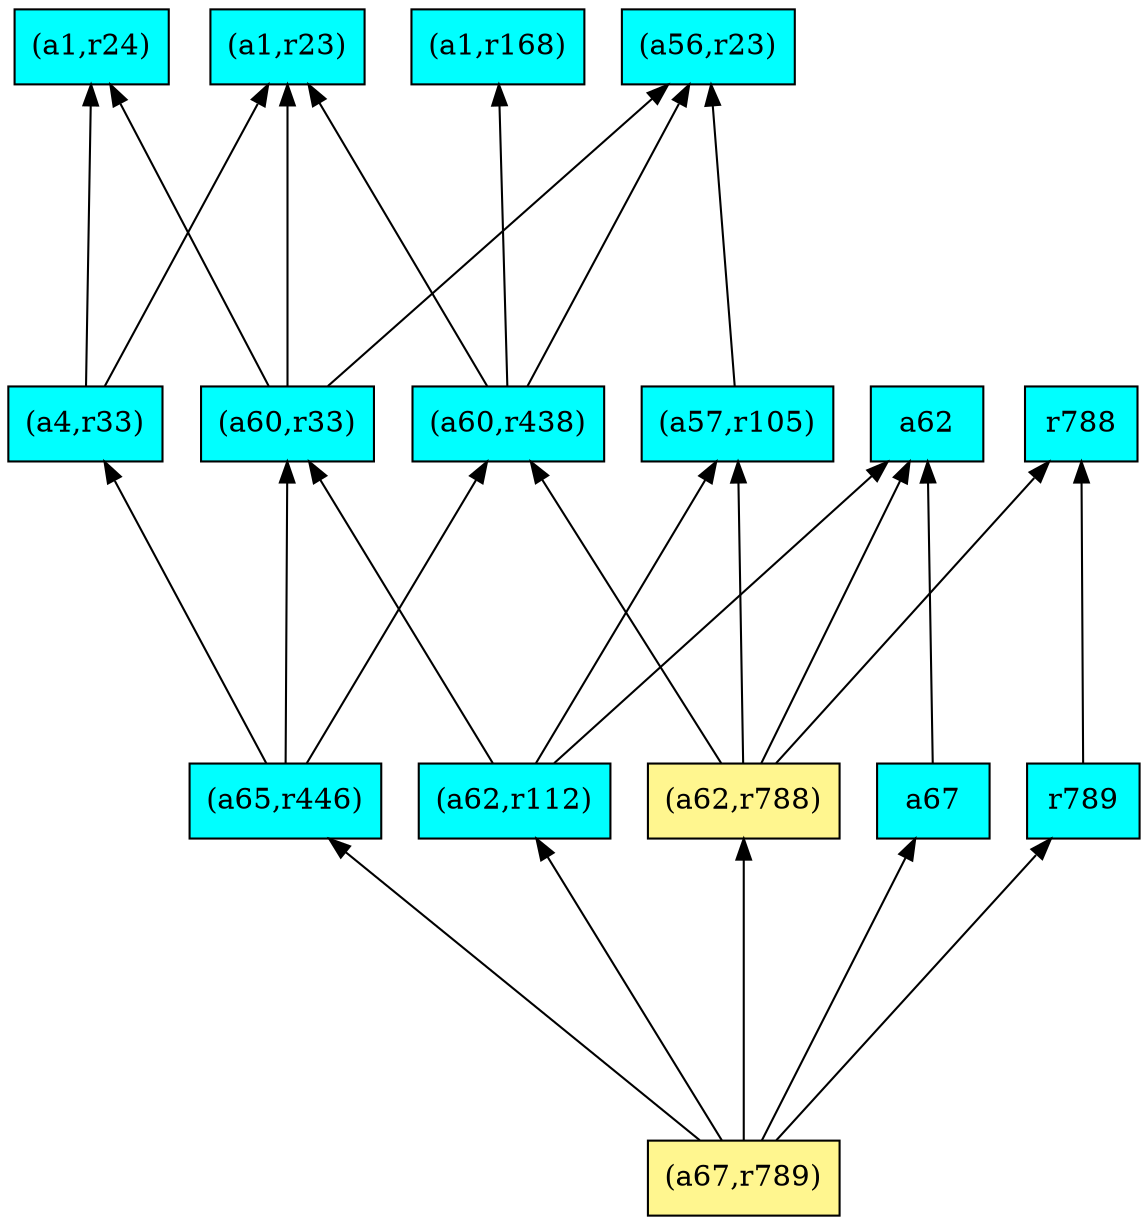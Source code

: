 digraph G {
rankdir=BT;ranksep="2.0";
"(a56,r23)" [shape=record,fillcolor=cyan,style=filled,label="{(a56,r23)}"];
"(a4,r33)" [shape=record,fillcolor=cyan,style=filled,label="{(a4,r33)}"];
"(a60,r438)" [shape=record,fillcolor=cyan,style=filled,label="{(a60,r438)}"];
"(a1,r168)" [shape=record,fillcolor=cyan,style=filled,label="{(a1,r168)}"];
"r789" [shape=record,fillcolor=cyan,style=filled,label="{r789}"];
"a67" [shape=record,fillcolor=cyan,style=filled,label="{a67}"];
"a62" [shape=record,fillcolor=cyan,style=filled,label="{a62}"];
"(a57,r105)" [shape=record,fillcolor=cyan,style=filled,label="{(a57,r105)}"];
"(a1,r23)" [shape=record,fillcolor=cyan,style=filled,label="{(a1,r23)}"];
"(a1,r24)" [shape=record,fillcolor=cyan,style=filled,label="{(a1,r24)}"];
"(a62,r112)" [shape=record,fillcolor=cyan,style=filled,label="{(a62,r112)}"];
"(a62,r788)" [shape=record,fillcolor=khaki1,style=filled,label="{(a62,r788)}"];
"(a60,r33)" [shape=record,fillcolor=cyan,style=filled,label="{(a60,r33)}"];
"(a65,r446)" [shape=record,fillcolor=cyan,style=filled,label="{(a65,r446)}"];
"r788" [shape=record,fillcolor=cyan,style=filled,label="{r788}"];
"(a67,r789)" [shape=record,fillcolor=khaki1,style=filled,label="{(a67,r789)}"];
"(a4,r33)" -> "(a1,r23)"
"(a4,r33)" -> "(a1,r24)"
"(a60,r438)" -> "(a56,r23)"
"(a60,r438)" -> "(a1,r23)"
"(a60,r438)" -> "(a1,r168)"
"r789" -> "r788"
"a67" -> "a62"
"(a57,r105)" -> "(a56,r23)"
"(a62,r112)" -> "(a57,r105)"
"(a62,r112)" -> "(a60,r33)"
"(a62,r112)" -> "a62"
"(a62,r788)" -> "(a57,r105)"
"(a62,r788)" -> "(a60,r438)"
"(a62,r788)" -> "a62"
"(a62,r788)" -> "r788"
"(a60,r33)" -> "(a56,r23)"
"(a60,r33)" -> "(a1,r23)"
"(a60,r33)" -> "(a1,r24)"
"(a65,r446)" -> "(a4,r33)"
"(a65,r446)" -> "(a60,r438)"
"(a65,r446)" -> "(a60,r33)"
"(a67,r789)" -> "(a62,r112)"
"(a67,r789)" -> "(a62,r788)"
"(a67,r789)" -> "r789"
"(a67,r789)" -> "a67"
"(a67,r789)" -> "(a65,r446)"
}